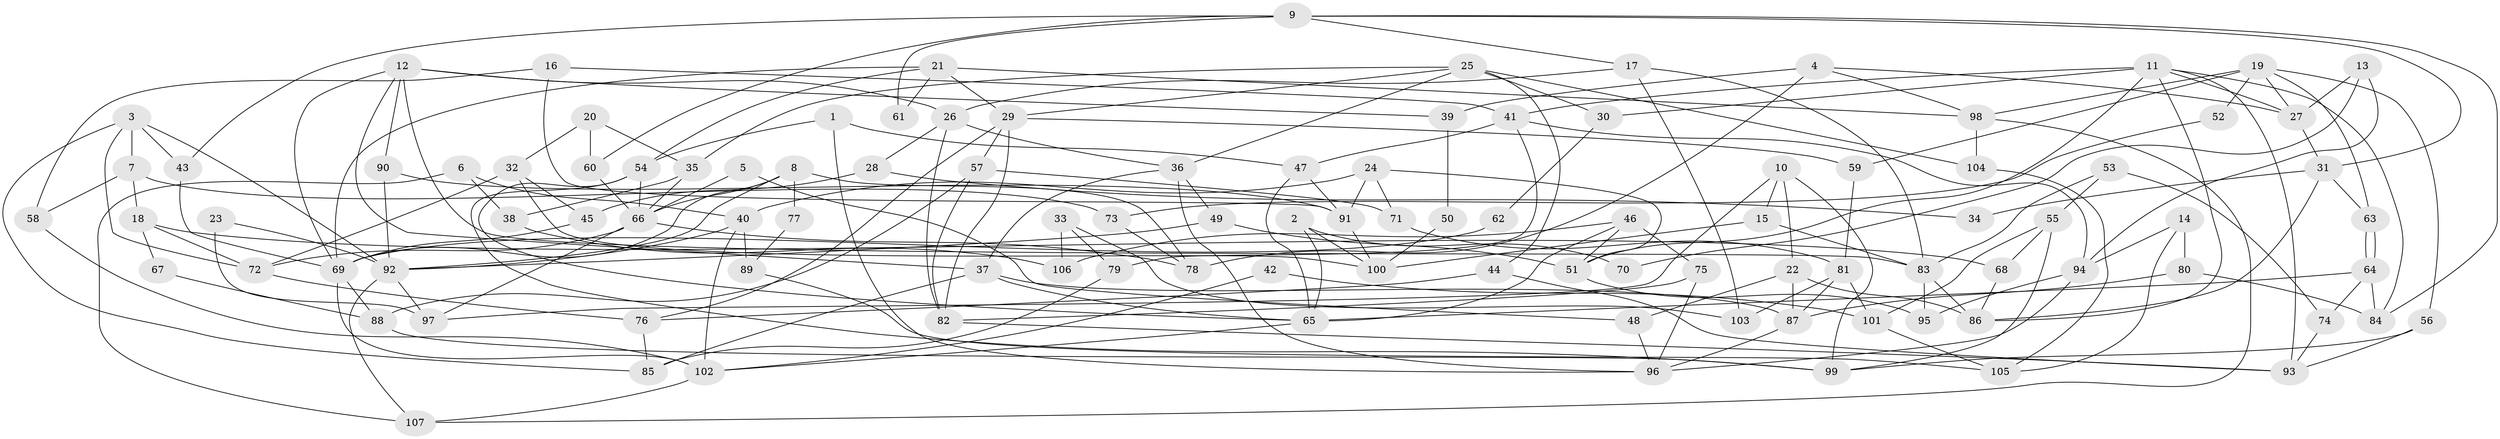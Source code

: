 // Generated by graph-tools (version 1.1) at 2025/52/03/09/25 04:52:06]
// undirected, 107 vertices, 214 edges
graph export_dot {
graph [start="1"]
  node [color=gray90,style=filled];
  1;
  2;
  3;
  4;
  5;
  6;
  7;
  8;
  9;
  10;
  11;
  12;
  13;
  14;
  15;
  16;
  17;
  18;
  19;
  20;
  21;
  22;
  23;
  24;
  25;
  26;
  27;
  28;
  29;
  30;
  31;
  32;
  33;
  34;
  35;
  36;
  37;
  38;
  39;
  40;
  41;
  42;
  43;
  44;
  45;
  46;
  47;
  48;
  49;
  50;
  51;
  52;
  53;
  54;
  55;
  56;
  57;
  58;
  59;
  60;
  61;
  62;
  63;
  64;
  65;
  66;
  67;
  68;
  69;
  70;
  71;
  72;
  73;
  74;
  75;
  76;
  77;
  78;
  79;
  80;
  81;
  82;
  83;
  84;
  85;
  86;
  87;
  88;
  89;
  90;
  91;
  92;
  93;
  94;
  95;
  96;
  97;
  98;
  99;
  100;
  101;
  102;
  103;
  104;
  105;
  106;
  107;
  1 -- 96;
  1 -- 54;
  1 -- 47;
  2 -- 100;
  2 -- 65;
  2 -- 70;
  3 -- 92;
  3 -- 72;
  3 -- 7;
  3 -- 43;
  3 -- 85;
  4 -- 78;
  4 -- 27;
  4 -- 39;
  4 -- 98;
  5 -- 66;
  5 -- 48;
  6 -- 40;
  6 -- 107;
  6 -- 38;
  7 -- 18;
  7 -- 58;
  7 -- 73;
  8 -- 92;
  8 -- 69;
  8 -- 66;
  8 -- 77;
  8 -- 78;
  9 -- 43;
  9 -- 17;
  9 -- 31;
  9 -- 60;
  9 -- 61;
  9 -- 84;
  10 -- 22;
  10 -- 15;
  10 -- 97;
  10 -- 99;
  11 -- 84;
  11 -- 93;
  11 -- 27;
  11 -- 30;
  11 -- 41;
  11 -- 51;
  11 -- 86;
  12 -- 37;
  12 -- 26;
  12 -- 39;
  12 -- 69;
  12 -- 83;
  12 -- 90;
  13 -- 27;
  13 -- 94;
  13 -- 70;
  14 -- 80;
  14 -- 94;
  14 -- 105;
  15 -- 83;
  15 -- 100;
  16 -- 58;
  16 -- 91;
  16 -- 41;
  17 -- 83;
  17 -- 26;
  17 -- 103;
  18 -- 72;
  18 -- 68;
  18 -- 67;
  19 -- 98;
  19 -- 63;
  19 -- 27;
  19 -- 52;
  19 -- 56;
  19 -- 59;
  20 -- 60;
  20 -- 35;
  20 -- 32;
  21 -- 29;
  21 -- 54;
  21 -- 61;
  21 -- 69;
  21 -- 98;
  22 -- 86;
  22 -- 87;
  22 -- 48;
  23 -- 97;
  23 -- 92;
  24 -- 51;
  24 -- 91;
  24 -- 40;
  24 -- 71;
  25 -- 35;
  25 -- 104;
  25 -- 29;
  25 -- 30;
  25 -- 36;
  25 -- 44;
  26 -- 82;
  26 -- 36;
  26 -- 28;
  27 -- 31;
  28 -- 45;
  28 -- 34;
  29 -- 82;
  29 -- 57;
  29 -- 59;
  29 -- 76;
  30 -- 62;
  31 -- 34;
  31 -- 63;
  31 -- 86;
  32 -- 72;
  32 -- 45;
  32 -- 100;
  33 -- 103;
  33 -- 79;
  33 -- 106;
  35 -- 38;
  35 -- 66;
  36 -- 96;
  36 -- 37;
  36 -- 49;
  37 -- 65;
  37 -- 85;
  37 -- 87;
  38 -- 106;
  39 -- 50;
  40 -- 102;
  40 -- 89;
  40 -- 92;
  41 -- 47;
  41 -- 79;
  41 -- 94;
  42 -- 101;
  42 -- 102;
  43 -- 69;
  44 -- 76;
  44 -- 93;
  45 -- 69;
  46 -- 65;
  46 -- 51;
  46 -- 75;
  46 -- 106;
  47 -- 65;
  47 -- 91;
  48 -- 96;
  49 -- 51;
  49 -- 92;
  50 -- 100;
  51 -- 95;
  52 -- 73;
  53 -- 74;
  53 -- 83;
  53 -- 55;
  54 -- 65;
  54 -- 66;
  54 -- 99;
  55 -- 99;
  55 -- 68;
  55 -- 101;
  56 -- 99;
  56 -- 93;
  57 -- 88;
  57 -- 71;
  57 -- 82;
  58 -- 102;
  59 -- 81;
  60 -- 66;
  62 -- 69;
  63 -- 64;
  63 -- 64;
  64 -- 65;
  64 -- 74;
  64 -- 84;
  65 -- 102;
  66 -- 97;
  66 -- 72;
  66 -- 78;
  67 -- 88;
  68 -- 86;
  69 -- 88;
  69 -- 102;
  71 -- 81;
  72 -- 76;
  73 -- 78;
  74 -- 93;
  75 -- 82;
  75 -- 96;
  76 -- 85;
  77 -- 89;
  79 -- 85;
  80 -- 84;
  80 -- 87;
  81 -- 87;
  81 -- 101;
  81 -- 103;
  82 -- 93;
  83 -- 86;
  83 -- 95;
  87 -- 96;
  88 -- 99;
  89 -- 105;
  90 -- 92;
  90 -- 91;
  91 -- 100;
  92 -- 97;
  92 -- 107;
  94 -- 96;
  94 -- 95;
  98 -- 104;
  98 -- 107;
  101 -- 105;
  102 -- 107;
  104 -- 105;
}

